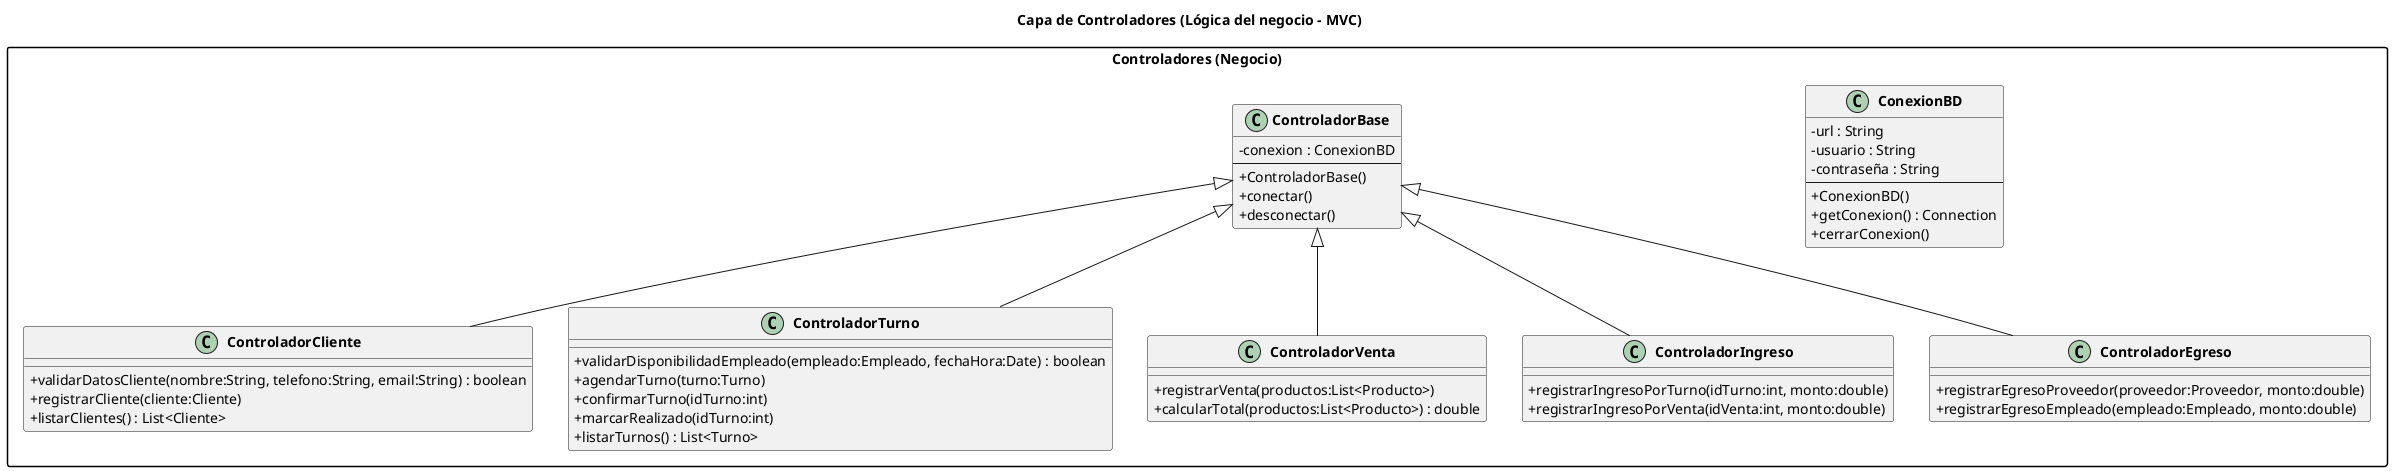 /'
Materia: Desarrollo Web
Trabajo Práctico Nro 2

Profesor Titular Disciplinar: Pablo Alejandro Virgolini
Titular Experto: Hugo Fernando Frias
Alumno: Lucas Leonardo Paez
Legajo: VINF016138
'/

@startuml Clases_Controladores
title Capa de Controladores (Lógica del negocio - MVC)

skinparam classAttributeIconSize 0
skinparam classFontStyle bold
skinparam packageStyle rectangle

package "Controladores (Negocio)" {

class ConexionBD {
  - url : String
  - usuario : String
  - contraseña : String
  --
  + ConexionBD()
  + getConexion() : Connection
  + cerrarConexion()
}

class ControladorBase {
  - conexion : ConexionBD
  --
  + ControladorBase()
  + conectar()
  + desconectar()
}

class ControladorCliente extends ControladorBase {
  + validarDatosCliente(nombre:String, telefono:String, email:String) : boolean
  + registrarCliente(cliente:Cliente)
  + listarClientes() : List<Cliente>
}

class ControladorTurno extends ControladorBase {
  + validarDisponibilidadEmpleado(empleado:Empleado, fechaHora:Date) : boolean
  + agendarTurno(turno:Turno)
  + confirmarTurno(idTurno:int)
  + marcarRealizado(idTurno:int)
  + listarTurnos() : List<Turno>
}

class ControladorVenta extends ControladorBase {
  + registrarVenta(productos:List<Producto>)
  + calcularTotal(productos:List<Producto>) : double
}

class ControladorIngreso extends ControladorBase {
  + registrarIngresoPorTurno(idTurno:int, monto:double)
  + registrarIngresoPorVenta(idVenta:int, monto:double)
}

class ControladorEgreso extends ControladorBase {
  + registrarEgresoProveedor(proveedor:Proveedor, monto:double)
  + registrarEgresoEmpleado(empleado:Empleado, monto:double)
}

}

@enduml
